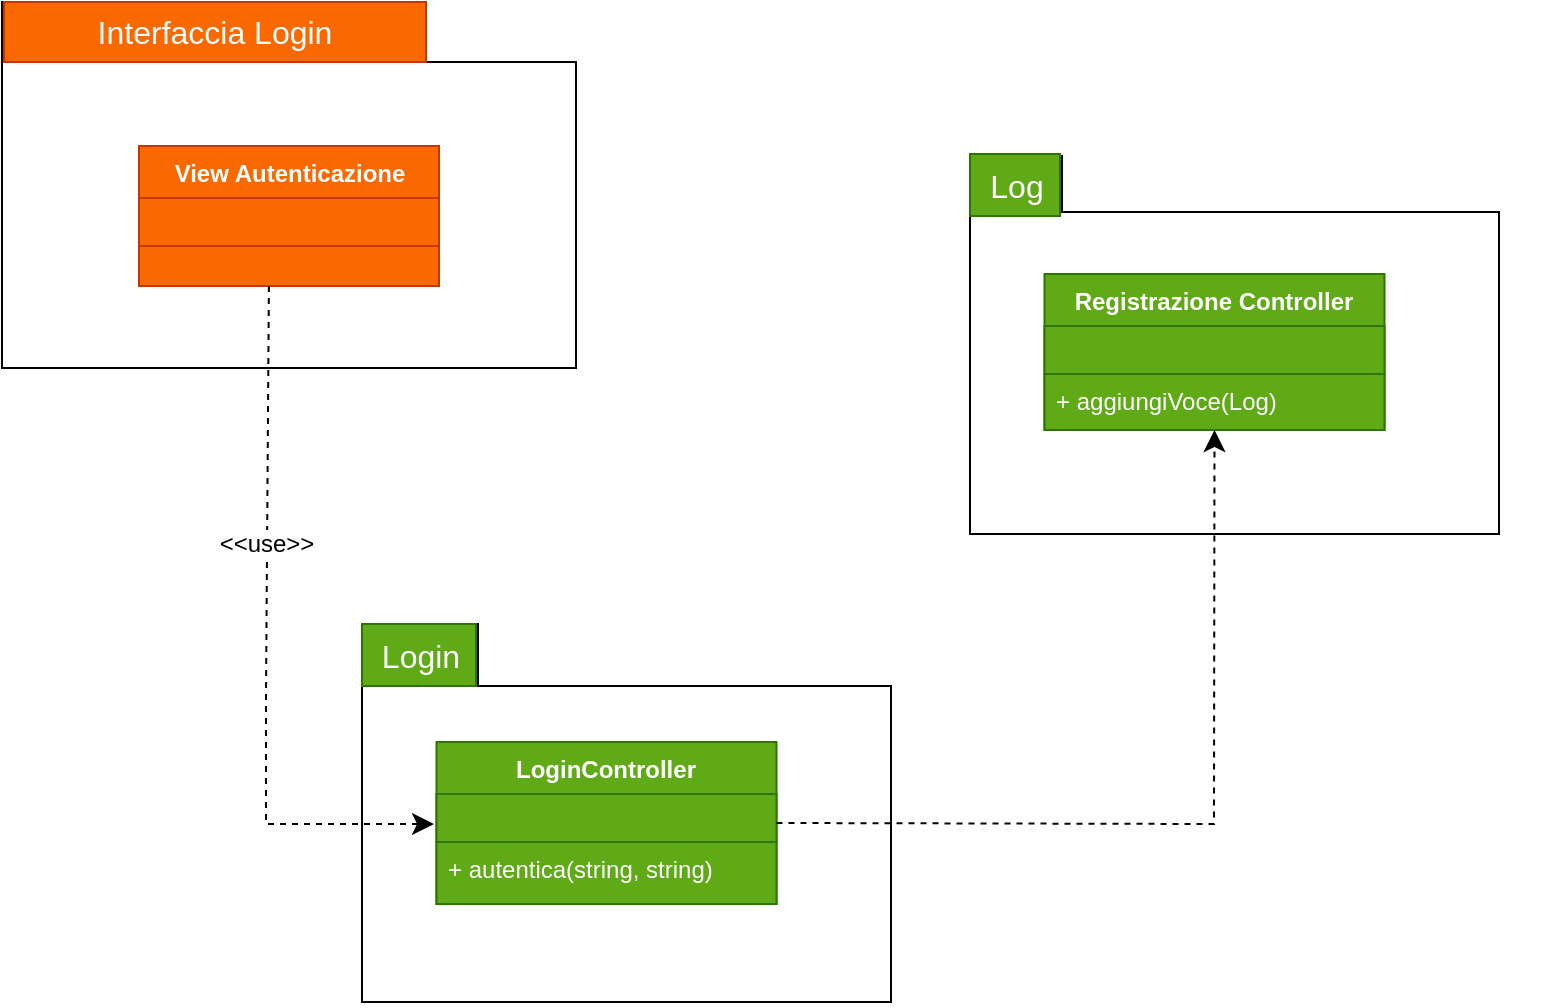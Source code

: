 <mxfile version="24.4.9" type="github">
  <diagram name="Pagina-1" id="86GD8Nnsu1P-jXevO0ux">
    <mxGraphModel dx="1079" dy="1245" grid="0" gridSize="10" guides="1" tooltips="1" connect="1" arrows="1" fold="1" page="0" pageScale="1" pageWidth="827" pageHeight="1169" math="0" shadow="0">
      <root>
        <mxCell id="0" />
        <mxCell id="1" parent="0" />
        <mxCell id="EzHZpt0uHVEZw83XRLIT-1" value="" style="shape=folder;fontStyle=1;spacingTop=10;tabWidth=210;tabHeight=30;tabPosition=left;html=1;whiteSpace=wrap;" parent="1" vertex="1">
          <mxGeometry x="-5" y="-52" width="287" height="183" as="geometry" />
        </mxCell>
        <mxCell id="EzHZpt0uHVEZw83XRLIT-2" value="&lt;font color=&quot;#ffffff&quot;&gt;Interfaccia Login&lt;br&gt;&lt;/font&gt;" style="text;strokeColor=#C73500;fillColor=#fa6800;html=1;align=center;verticalAlign=middle;whiteSpace=wrap;rounded=0;fontSize=16;fontColor=#000000;" parent="1" vertex="1">
          <mxGeometry x="-4" y="-52" width="211" height="30" as="geometry" />
        </mxCell>
        <mxCell id="EzHZpt0uHVEZw83XRLIT-3" style="edgeStyle=none;curved=1;rounded=0;orthogonalLoop=1;jettySize=auto;html=1;exitX=0.5;exitY=0;exitDx=0;exitDy=0;fontSize=12;startSize=8;endSize=8;" parent="1" edge="1">
          <mxGeometry relative="1" as="geometry">
            <mxPoint x="346" y="34" as="sourcePoint" />
            <mxPoint x="346" y="34" as="targetPoint" />
          </mxGeometry>
        </mxCell>
        <mxCell id="EzHZpt0uHVEZw83XRLIT-4" value="" style="shape=folder;fontStyle=1;spacingTop=10;tabWidth=58;tabHeight=31;tabPosition=left;html=1;whiteSpace=wrap;" parent="1" vertex="1">
          <mxGeometry x="175" y="259" width="264.5" height="189" as="geometry" />
        </mxCell>
        <mxCell id="EzHZpt0uHVEZw83XRLIT-5" value="Login" style="text;html=1;align=center;verticalAlign=middle;resizable=0;points=[];autosize=1;fontSize=16;fillColor=#60a917;fontColor=#ffffff;strokeColor=#2D7600;" parent="1" vertex="1">
          <mxGeometry x="175" y="259" width="57" height="31" as="geometry" />
        </mxCell>
        <mxCell id="EzHZpt0uHVEZw83XRLIT-14" value="&lt;font color=&quot;#ffffff&quot;&gt;View Autenticazione&lt;br&gt;&lt;/font&gt;" style="swimlane;fontStyle=1;align=center;verticalAlign=top;childLayout=stackLayout;horizontal=1;startSize=26;horizontalStack=0;resizeParent=1;resizeParentMax=0;resizeLast=0;collapsible=1;marginBottom=0;whiteSpace=wrap;html=1;fillColor=#fa6800;fontColor=#000000;strokeColor=#C73500;" parent="1" vertex="1">
          <mxGeometry x="63.5" y="20" width="150" height="70" as="geometry" />
        </mxCell>
        <mxCell id="EzHZpt0uHVEZw83XRLIT-15" value="" style="text;strokeColor=#C73500;fillColor=#fa6800;align=left;verticalAlign=top;spacingLeft=4;spacingRight=4;overflow=hidden;rotatable=0;points=[[0,0.5],[1,0.5]];portConstraint=eastwest;whiteSpace=wrap;html=1;fontColor=#000000;" parent="EzHZpt0uHVEZw83XRLIT-14" vertex="1">
          <mxGeometry y="26" width="150" height="24" as="geometry" />
        </mxCell>
        <mxCell id="EzHZpt0uHVEZw83XRLIT-16" value="" style="line;strokeWidth=1;fillColor=#fa6800;align=left;verticalAlign=middle;spacingTop=-1;spacingLeft=3;spacingRight=3;rotatable=0;labelPosition=right;points=[];portConstraint=eastwest;strokeColor=#FF8000;fontColor=#000000;" parent="EzHZpt0uHVEZw83XRLIT-14" vertex="1">
          <mxGeometry y="50" width="150" as="geometry" />
        </mxCell>
        <mxCell id="EzHZpt0uHVEZw83XRLIT-17" value="&lt;div&gt;&lt;br&gt;&lt;/div&gt;&lt;div&gt;&lt;br&gt;&lt;/div&gt;" style="text;strokeColor=#C73500;fillColor=#fa6800;align=left;verticalAlign=top;spacingLeft=4;spacingRight=4;overflow=hidden;rotatable=0;points=[[0,0.5],[1,0.5]];portConstraint=eastwest;whiteSpace=wrap;html=1;fontColor=#000000;" parent="EzHZpt0uHVEZw83XRLIT-14" vertex="1">
          <mxGeometry y="50" width="150" height="20" as="geometry" />
        </mxCell>
        <mxCell id="EzHZpt0uHVEZw83XRLIT-18" value="LoginController" style="swimlane;fontStyle=1;align=center;verticalAlign=top;childLayout=stackLayout;horizontal=1;startSize=26;horizontalStack=0;resizeParent=1;resizeParentMax=0;resizeLast=0;collapsible=1;marginBottom=0;whiteSpace=wrap;html=1;fillColor=#60a917;fontColor=#ffffff;strokeColor=#2D7600;" parent="1" vertex="1">
          <mxGeometry x="212.25" y="318" width="170" height="81" as="geometry" />
        </mxCell>
        <mxCell id="EzHZpt0uHVEZw83XRLIT-19" value="" style="text;strokeColor=#2D7600;fillColor=#60a917;align=left;verticalAlign=top;spacingLeft=4;spacingRight=4;overflow=hidden;rotatable=0;points=[[0,0.5],[1,0.5]];portConstraint=eastwest;whiteSpace=wrap;html=1;fontColor=#ffffff;" parent="EzHZpt0uHVEZw83XRLIT-18" vertex="1">
          <mxGeometry y="26" width="170" height="24" as="geometry" />
        </mxCell>
        <mxCell id="EzHZpt0uHVEZw83XRLIT-20" value="" style="line;strokeWidth=1;fillColor=#fa6800;align=left;verticalAlign=middle;spacingTop=-1;spacingLeft=3;spacingRight=3;rotatable=0;labelPosition=right;points=[];portConstraint=eastwest;strokeColor=#FF8000;fontColor=#000000;" parent="EzHZpt0uHVEZw83XRLIT-18" vertex="1">
          <mxGeometry y="50" width="170" as="geometry" />
        </mxCell>
        <mxCell id="EzHZpt0uHVEZw83XRLIT-21" value="+ autentica(string, string)" style="text;strokeColor=#2D7600;fillColor=#60a917;align=left;verticalAlign=top;spacingLeft=4;spacingRight=4;overflow=hidden;rotatable=0;points=[[0,0.5],[1,0.5]];portConstraint=eastwest;whiteSpace=wrap;html=1;fontColor=#ffffff;" parent="EzHZpt0uHVEZw83XRLIT-18" vertex="1">
          <mxGeometry y="50" width="170" height="31" as="geometry" />
        </mxCell>
        <mxCell id="EzHZpt0uHVEZw83XRLIT-24" style="edgeStyle=none;curved=0;rounded=0;orthogonalLoop=1;jettySize=auto;html=1;exitX=0.5;exitY=1;exitDx=0;exitDy=0;fontSize=12;startSize=8;endSize=8;entryX=0;entryY=0.25;entryDx=0;entryDy=0;dashed=1;strokeColor=none;" parent="1" target="EzHZpt0uHVEZw83XRLIT-18" edge="1">
          <mxGeometry relative="1" as="geometry">
            <mxPoint x="22" y="220" as="sourcePoint" />
            <mxPoint x="22" y="539" as="targetPoint" />
            <Array as="points">
              <mxPoint x="22" y="440" />
            </Array>
          </mxGeometry>
        </mxCell>
        <mxCell id="EzHZpt0uHVEZw83XRLIT-25" style="edgeStyle=none;curved=0;rounded=0;orthogonalLoop=1;jettySize=auto;html=1;exitX=0.433;exitY=1;exitDx=0;exitDy=0;fontSize=12;startSize=8;endSize=8;dashed=1;exitPerimeter=0;" parent="1" source="EzHZpt0uHVEZw83XRLIT-17" edge="1">
          <mxGeometry relative="1" as="geometry">
            <mxPoint x="52" y="220" as="sourcePoint" />
            <mxPoint x="211" y="359" as="targetPoint" />
            <Array as="points">
              <mxPoint x="127" y="295" />
              <mxPoint x="127" y="359" />
            </Array>
          </mxGeometry>
        </mxCell>
        <mxCell id="EzHZpt0uHVEZw83XRLIT-26" value="&amp;lt;&amp;lt;use&amp;gt;&amp;gt;" style="edgeLabel;html=1;align=center;verticalAlign=middle;resizable=0;points=[];fontSize=12;" parent="EzHZpt0uHVEZw83XRLIT-25" vertex="1" connectable="0">
          <mxGeometry x="-0.272" y="-1" relative="1" as="geometry">
            <mxPoint as="offset" />
          </mxGeometry>
        </mxCell>
        <mxCell id="EzHZpt0uHVEZw83XRLIT-35" style="edgeStyle=none;curved=1;rounded=0;orthogonalLoop=1;jettySize=auto;html=1;exitX=0.5;exitY=0;exitDx=0;exitDy=0;fontSize=12;startSize=8;endSize=8;" parent="1" edge="1">
          <mxGeometry relative="1" as="geometry">
            <mxPoint x="757" y="87" as="sourcePoint" />
            <mxPoint x="757" y="87" as="targetPoint" />
          </mxGeometry>
        </mxCell>
        <mxCell id="knwJUqBUvWxI0EZrz6KP-1" value="" style="shape=folder;fontStyle=1;spacingTop=10;tabWidth=46;tabHeight=28;tabPosition=left;html=1;whiteSpace=wrap;" vertex="1" parent="1">
          <mxGeometry x="479" y="25" width="264.5" height="189" as="geometry" />
        </mxCell>
        <mxCell id="knwJUqBUvWxI0EZrz6KP-2" value="Log" style="text;html=1;align=center;verticalAlign=middle;resizable=0;points=[];autosize=1;fontSize=16;fillColor=#60a917;fontColor=#ffffff;strokeColor=#2D7600;" vertex="1" parent="1">
          <mxGeometry x="479" y="24" width="45" height="31" as="geometry" />
        </mxCell>
        <mxCell id="knwJUqBUvWxI0EZrz6KP-3" value="Registrazione Controller" style="swimlane;fontStyle=1;align=center;verticalAlign=top;childLayout=stackLayout;horizontal=1;startSize=26;horizontalStack=0;resizeParent=1;resizeParentMax=0;resizeLast=0;collapsible=1;marginBottom=0;whiteSpace=wrap;html=1;fillColor=#60a917;fontColor=#ffffff;strokeColor=#2D7600;" vertex="1" parent="1">
          <mxGeometry x="516.25" y="84" width="170" height="78" as="geometry" />
        </mxCell>
        <mxCell id="knwJUqBUvWxI0EZrz6KP-4" value="" style="text;strokeColor=#2D7600;fillColor=#60a917;align=left;verticalAlign=top;spacingLeft=4;spacingRight=4;overflow=hidden;rotatable=0;points=[[0,0.5],[1,0.5]];portConstraint=eastwest;whiteSpace=wrap;html=1;fontColor=#ffffff;" vertex="1" parent="knwJUqBUvWxI0EZrz6KP-3">
          <mxGeometry y="26" width="170" height="24" as="geometry" />
        </mxCell>
        <mxCell id="knwJUqBUvWxI0EZrz6KP-5" value="" style="line;strokeWidth=1;fillColor=#fa6800;align=left;verticalAlign=middle;spacingTop=-1;spacingLeft=3;spacingRight=3;rotatable=0;labelPosition=right;points=[];portConstraint=eastwest;strokeColor=#FF8000;fontColor=#000000;" vertex="1" parent="knwJUqBUvWxI0EZrz6KP-3">
          <mxGeometry y="50" width="170" as="geometry" />
        </mxCell>
        <mxCell id="knwJUqBUvWxI0EZrz6KP-6" value="+ aggiungiVoce(Log)" style="text;strokeColor=#2D7600;fillColor=#60a917;align=left;verticalAlign=top;spacingLeft=4;spacingRight=4;overflow=hidden;rotatable=0;points=[[0,0.5],[1,0.5]];portConstraint=eastwest;whiteSpace=wrap;html=1;fontColor=#ffffff;" vertex="1" parent="knwJUqBUvWxI0EZrz6KP-3">
          <mxGeometry y="50" width="170" height="28" as="geometry" />
        </mxCell>
        <mxCell id="knwJUqBUvWxI0EZrz6KP-7" style="edgeStyle=none;curved=0;rounded=0;orthogonalLoop=1;jettySize=auto;html=1;exitX=1;exitY=0.5;exitDx=0;exitDy=0;fontSize=12;startSize=8;endSize=8;dashed=1;entryX=0.5;entryY=1;entryDx=0;entryDy=0;" edge="1" parent="1" source="EzHZpt0uHVEZw83XRLIT-18" target="knwJUqBUvWxI0EZrz6KP-3">
          <mxGeometry relative="1" as="geometry">
            <mxPoint x="565" y="279" as="sourcePoint" />
            <mxPoint x="648" y="548" as="targetPoint" />
            <Array as="points">
              <mxPoint x="601" y="359" />
            </Array>
          </mxGeometry>
        </mxCell>
      </root>
    </mxGraphModel>
  </diagram>
</mxfile>
